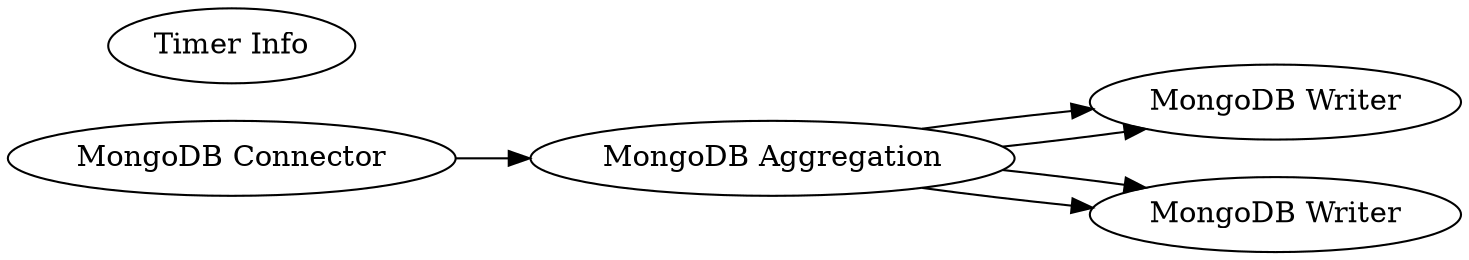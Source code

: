 digraph {
	1 [label="MongoDB Connector"]
	3 [label="MongoDB Aggregation"]
	392 [label="MongoDB Writer"]
	393 [label="Timer Info"]
	394 [label="MongoDB Writer"]
	1 -> 3
	3 -> 394
	3 -> 394
	3 -> 392
	3 -> 392
	rankdir=LR
}
